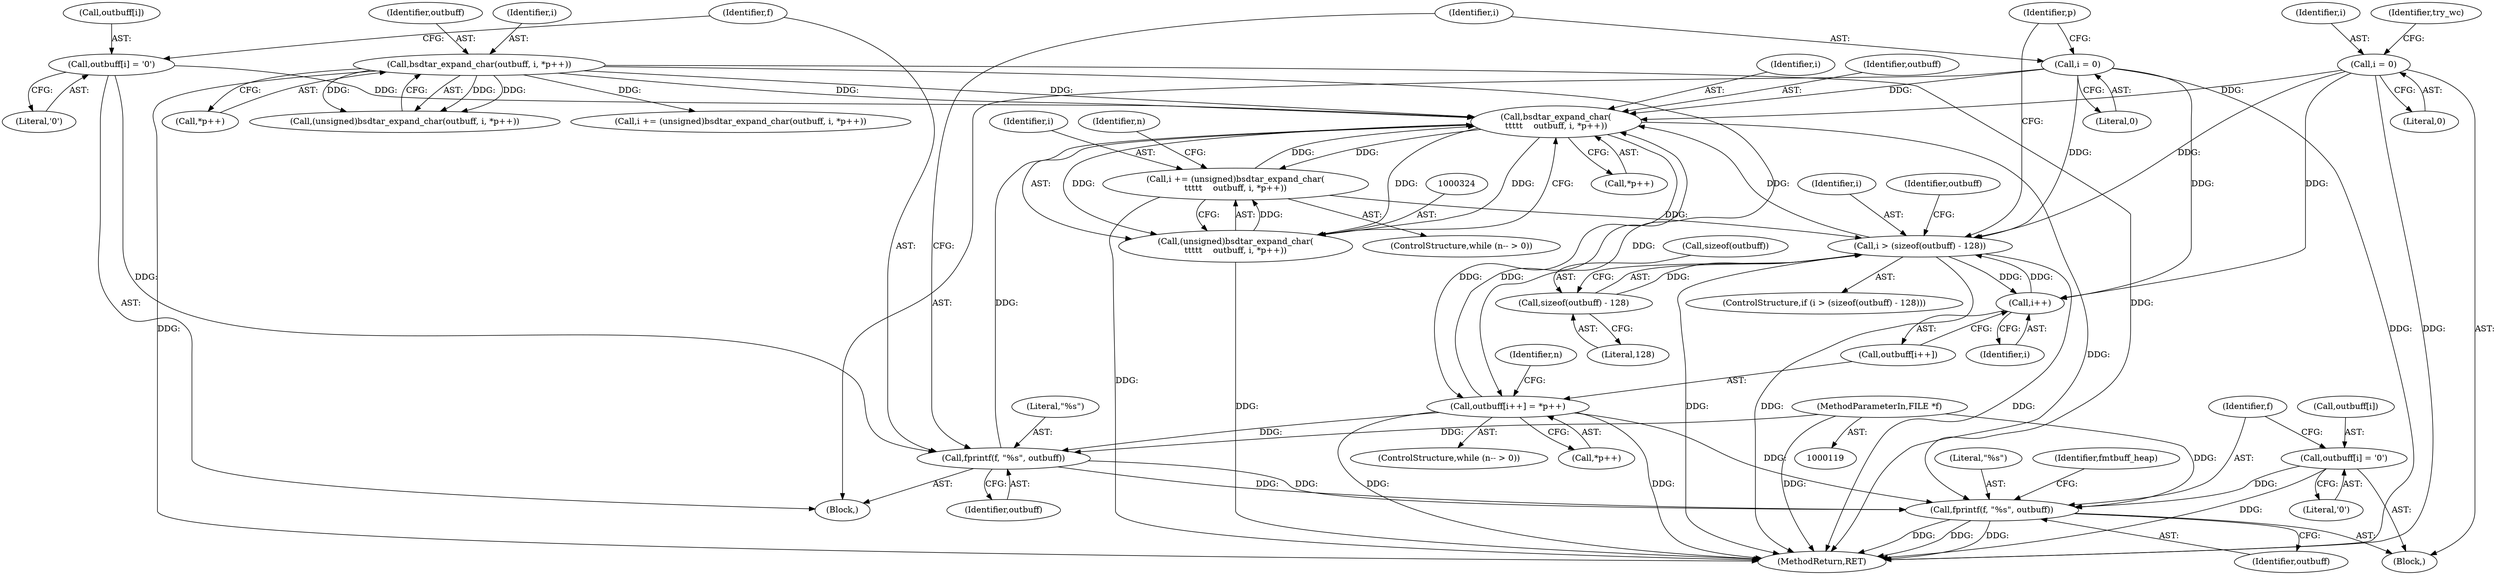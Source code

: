digraph "0_libarchive_e37b620fe8f14535d737e89a4dcabaed4517bf1a@API" {
"1000356" [label="(Call,fprintf(f, \"%s\", outbuff))"];
"1000344" [label="(Call,fprintf(f, \"%s\", outbuff))"];
"1000120" [label="(MethodParameterIn,FILE *f)"];
"1000306" [label="(Call,outbuff[i++] = *p++)"];
"1000325" [label="(Call,bsdtar_expand_char(\n\t\t\t\t\t    outbuff, i, *p++))"];
"1000259" [label="(Call,bsdtar_expand_char(outbuff, i, *p++))"];
"1000339" [label="(Call,outbuff[i] = '\0')"];
"1000348" [label="(Call,i = 0)"];
"1000332" [label="(Call,i > (sizeof(outbuff) - 128))"];
"1000309" [label="(Call,i++)"];
"1000271" [label="(Call,i = 0)"];
"1000321" [label="(Call,i += (unsigned)bsdtar_expand_char(\n\t\t\t\t\t    outbuff, i, *p++))"];
"1000323" [label="(Call,(unsigned)bsdtar_expand_char(\n\t\t\t\t\t    outbuff, i, *p++))"];
"1000334" [label="(Call,sizeof(outbuff) - 128)"];
"1000351" [label="(Call,outbuff[i] = '\0')"];
"1000327" [label="(Identifier,i)"];
"1000348" [label="(Call,i = 0)"];
"1000325" [label="(Call,bsdtar_expand_char(\n\t\t\t\t\t    outbuff, i, *p++))"];
"1000326" [label="(Identifier,outbuff)"];
"1000307" [label="(Call,outbuff[i++])"];
"1000355" [label="(Literal,'\0')"];
"1000349" [label="(Identifier,i)"];
"1000321" [label="(Call,i += (unsigned)bsdtar_expand_char(\n\t\t\t\t\t    outbuff, i, *p++))"];
"1000345" [label="(Identifier,f)"];
"1000316" [label="(ControlStructure,while (n-- > 0))"];
"1000122" [label="(Block,)"];
"1000311" [label="(Call,*p++)"];
"1000319" [label="(Identifier,n)"];
"1000362" [label="(MethodReturn,RET)"];
"1000257" [label="(Call,(unsigned)bsdtar_expand_char(outbuff, i, *p++))"];
"1000334" [label="(Call,sizeof(outbuff) - 128)"];
"1000273" [label="(Literal,0)"];
"1000335" [label="(Call,sizeof(outbuff))"];
"1000331" [label="(ControlStructure,if (i > (sizeof(outbuff) - 128)))"];
"1000332" [label="(Call,i > (sizeof(outbuff) - 128))"];
"1000301" [label="(ControlStructure,while (n-- > 0))"];
"1000323" [label="(Call,(unsigned)bsdtar_expand_char(\n\t\t\t\t\t    outbuff, i, *p++))"];
"1000340" [label="(Call,outbuff[i])"];
"1000120" [label="(MethodParameterIn,FILE *f)"];
"1000359" [label="(Identifier,outbuff)"];
"1000271" [label="(Call,i = 0)"];
"1000337" [label="(Literal,128)"];
"1000309" [label="(Call,i++)"];
"1000346" [label="(Literal,\"%s\")"];
"1000341" [label="(Identifier,outbuff)"];
"1000344" [label="(Call,fprintf(f, \"%s\", outbuff))"];
"1000304" [label="(Identifier,n)"];
"1000255" [label="(Call,i += (unsigned)bsdtar_expand_char(outbuff, i, *p++))"];
"1000322" [label="(Identifier,i)"];
"1000275" [label="(Identifier,try_wc)"];
"1000347" [label="(Identifier,outbuff)"];
"1000350" [label="(Literal,0)"];
"1000338" [label="(Block,)"];
"1000272" [label="(Identifier,i)"];
"1000358" [label="(Literal,\"%s\")"];
"1000306" [label="(Call,outbuff[i++] = *p++)"];
"1000343" [label="(Literal,'\0')"];
"1000280" [label="(Identifier,p)"];
"1000260" [label="(Identifier,outbuff)"];
"1000261" [label="(Identifier,i)"];
"1000357" [label="(Identifier,f)"];
"1000333" [label="(Identifier,i)"];
"1000361" [label="(Identifier,fmtbuff_heap)"];
"1000356" [label="(Call,fprintf(f, \"%s\", outbuff))"];
"1000339" [label="(Call,outbuff[i] = '\0')"];
"1000259" [label="(Call,bsdtar_expand_char(outbuff, i, *p++))"];
"1000328" [label="(Call,*p++)"];
"1000262" [label="(Call,*p++)"];
"1000352" [label="(Call,outbuff[i])"];
"1000310" [label="(Identifier,i)"];
"1000351" [label="(Call,outbuff[i] = '\0')"];
"1000356" -> "1000122"  [label="AST: "];
"1000356" -> "1000359"  [label="CFG: "];
"1000357" -> "1000356"  [label="AST: "];
"1000358" -> "1000356"  [label="AST: "];
"1000359" -> "1000356"  [label="AST: "];
"1000361" -> "1000356"  [label="CFG: "];
"1000356" -> "1000362"  [label="DDG: "];
"1000356" -> "1000362"  [label="DDG: "];
"1000356" -> "1000362"  [label="DDG: "];
"1000344" -> "1000356"  [label="DDG: "];
"1000344" -> "1000356"  [label="DDG: "];
"1000120" -> "1000356"  [label="DDG: "];
"1000259" -> "1000356"  [label="DDG: "];
"1000306" -> "1000356"  [label="DDG: "];
"1000351" -> "1000356"  [label="DDG: "];
"1000344" -> "1000338"  [label="AST: "];
"1000344" -> "1000347"  [label="CFG: "];
"1000345" -> "1000344"  [label="AST: "];
"1000346" -> "1000344"  [label="AST: "];
"1000347" -> "1000344"  [label="AST: "];
"1000349" -> "1000344"  [label="CFG: "];
"1000344" -> "1000325"  [label="DDG: "];
"1000120" -> "1000344"  [label="DDG: "];
"1000306" -> "1000344"  [label="DDG: "];
"1000339" -> "1000344"  [label="DDG: "];
"1000120" -> "1000119"  [label="AST: "];
"1000120" -> "1000362"  [label="DDG: "];
"1000306" -> "1000301"  [label="AST: "];
"1000306" -> "1000311"  [label="CFG: "];
"1000307" -> "1000306"  [label="AST: "];
"1000311" -> "1000306"  [label="AST: "];
"1000304" -> "1000306"  [label="CFG: "];
"1000306" -> "1000362"  [label="DDG: "];
"1000306" -> "1000362"  [label="DDG: "];
"1000325" -> "1000306"  [label="DDG: "];
"1000259" -> "1000306"  [label="DDG: "];
"1000306" -> "1000325"  [label="DDG: "];
"1000325" -> "1000323"  [label="AST: "];
"1000325" -> "1000328"  [label="CFG: "];
"1000326" -> "1000325"  [label="AST: "];
"1000327" -> "1000325"  [label="AST: "];
"1000328" -> "1000325"  [label="AST: "];
"1000323" -> "1000325"  [label="CFG: "];
"1000325" -> "1000362"  [label="DDG: "];
"1000325" -> "1000321"  [label="DDG: "];
"1000325" -> "1000323"  [label="DDG: "];
"1000325" -> "1000323"  [label="DDG: "];
"1000325" -> "1000323"  [label="DDG: "];
"1000259" -> "1000325"  [label="DDG: "];
"1000259" -> "1000325"  [label="DDG: "];
"1000339" -> "1000325"  [label="DDG: "];
"1000348" -> "1000325"  [label="DDG: "];
"1000332" -> "1000325"  [label="DDG: "];
"1000321" -> "1000325"  [label="DDG: "];
"1000271" -> "1000325"  [label="DDG: "];
"1000259" -> "1000257"  [label="AST: "];
"1000259" -> "1000262"  [label="CFG: "];
"1000260" -> "1000259"  [label="AST: "];
"1000261" -> "1000259"  [label="AST: "];
"1000262" -> "1000259"  [label="AST: "];
"1000257" -> "1000259"  [label="CFG: "];
"1000259" -> "1000362"  [label="DDG: "];
"1000259" -> "1000255"  [label="DDG: "];
"1000259" -> "1000257"  [label="DDG: "];
"1000259" -> "1000257"  [label="DDG: "];
"1000259" -> "1000257"  [label="DDG: "];
"1000339" -> "1000338"  [label="AST: "];
"1000339" -> "1000343"  [label="CFG: "];
"1000340" -> "1000339"  [label="AST: "];
"1000343" -> "1000339"  [label="AST: "];
"1000345" -> "1000339"  [label="CFG: "];
"1000348" -> "1000338"  [label="AST: "];
"1000348" -> "1000350"  [label="CFG: "];
"1000349" -> "1000348"  [label="AST: "];
"1000350" -> "1000348"  [label="AST: "];
"1000280" -> "1000348"  [label="CFG: "];
"1000348" -> "1000362"  [label="DDG: "];
"1000348" -> "1000309"  [label="DDG: "];
"1000348" -> "1000332"  [label="DDG: "];
"1000332" -> "1000331"  [label="AST: "];
"1000332" -> "1000334"  [label="CFG: "];
"1000333" -> "1000332"  [label="AST: "];
"1000334" -> "1000332"  [label="AST: "];
"1000280" -> "1000332"  [label="CFG: "];
"1000341" -> "1000332"  [label="CFG: "];
"1000332" -> "1000362"  [label="DDG: "];
"1000332" -> "1000362"  [label="DDG: "];
"1000332" -> "1000362"  [label="DDG: "];
"1000332" -> "1000309"  [label="DDG: "];
"1000309" -> "1000332"  [label="DDG: "];
"1000321" -> "1000332"  [label="DDG: "];
"1000271" -> "1000332"  [label="DDG: "];
"1000334" -> "1000332"  [label="DDG: "];
"1000309" -> "1000307"  [label="AST: "];
"1000309" -> "1000310"  [label="CFG: "];
"1000310" -> "1000309"  [label="AST: "];
"1000307" -> "1000309"  [label="CFG: "];
"1000271" -> "1000309"  [label="DDG: "];
"1000271" -> "1000122"  [label="AST: "];
"1000271" -> "1000273"  [label="CFG: "];
"1000272" -> "1000271"  [label="AST: "];
"1000273" -> "1000271"  [label="AST: "];
"1000275" -> "1000271"  [label="CFG: "];
"1000271" -> "1000362"  [label="DDG: "];
"1000321" -> "1000316"  [label="AST: "];
"1000321" -> "1000323"  [label="CFG: "];
"1000322" -> "1000321"  [label="AST: "];
"1000323" -> "1000321"  [label="AST: "];
"1000319" -> "1000321"  [label="CFG: "];
"1000321" -> "1000362"  [label="DDG: "];
"1000323" -> "1000321"  [label="DDG: "];
"1000324" -> "1000323"  [label="AST: "];
"1000323" -> "1000362"  [label="DDG: "];
"1000334" -> "1000337"  [label="CFG: "];
"1000335" -> "1000334"  [label="AST: "];
"1000337" -> "1000334"  [label="AST: "];
"1000351" -> "1000122"  [label="AST: "];
"1000351" -> "1000355"  [label="CFG: "];
"1000352" -> "1000351"  [label="AST: "];
"1000355" -> "1000351"  [label="AST: "];
"1000357" -> "1000351"  [label="CFG: "];
"1000351" -> "1000362"  [label="DDG: "];
}
